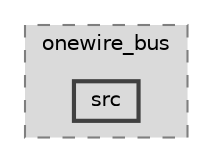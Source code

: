 digraph "components/peripherals/owb/onewire_bus/src"
{
 // LATEX_PDF_SIZE
  bgcolor="transparent";
  edge [fontname=Helvetica,fontsize=10,labelfontname=Helvetica,labelfontsize=10];
  node [fontname=Helvetica,fontsize=10,shape=box,height=0.2,width=0.4];
  compound=true
  subgraph clusterdir_cf7557bea18c1cf8c86eddbb93b93aa7 {
    graph [ bgcolor="#dadada", pencolor="grey50", label="onewire_bus", fontname=Helvetica,fontsize=10 style="filled,dashed", URL="dir_cf7557bea18c1cf8c86eddbb93b93aa7.html",tooltip=""]
  dir_7c6402bcccbe405c12607ea4327f8a07 [label="src", fillcolor="#dadada", color="grey25", style="filled,bold", URL="dir_7c6402bcccbe405c12607ea4327f8a07.html",tooltip=""];
  }
}
